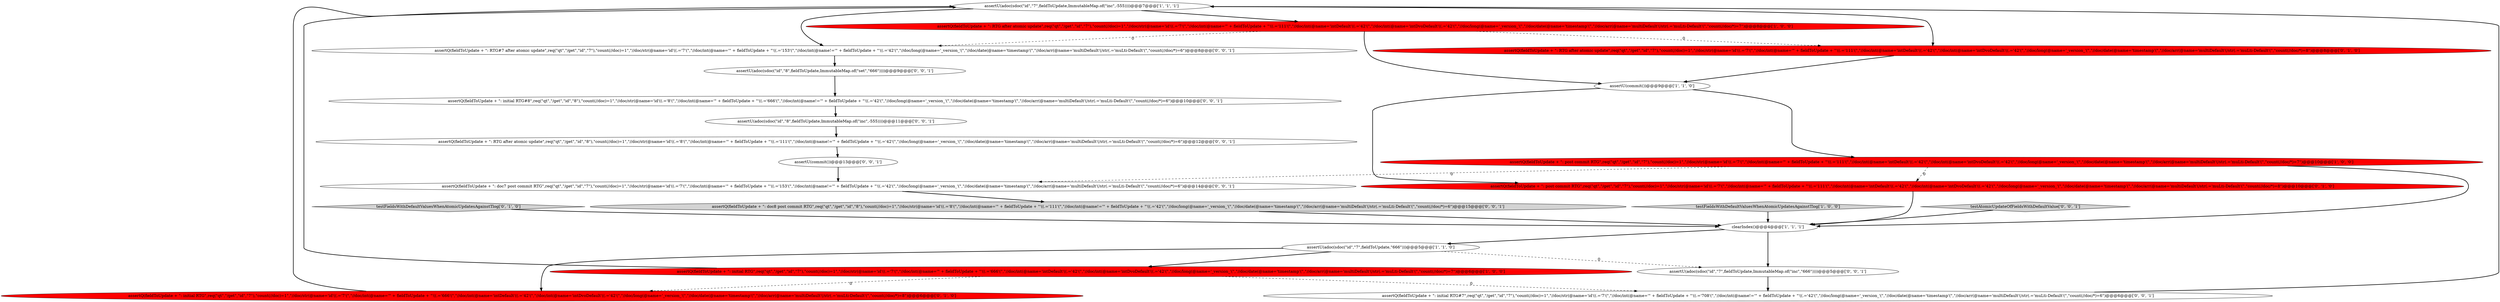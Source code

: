 digraph {
3 [style = filled, label = "assertU(adoc(sdoc(\"id\",\"7\",fieldToUpdate,ImmutableMap.of(\"inc\",-555))))@@@7@@@['1', '1', '1']", fillcolor = white, shape = ellipse image = "AAA0AAABBB1BBB"];
21 [style = filled, label = "assertU(adoc(sdoc(\"id\",\"7\",fieldToUpdate,ImmutableMap.of(\"inc\",\"666\"))))@@@5@@@['0', '0', '1']", fillcolor = white, shape = ellipse image = "AAA0AAABBB3BBB"];
10 [style = filled, label = "assertQ(fieldToUpdate + \": post commit RTG\",req(\"qt\",\"/get\",\"id\",\"7\"),\"count(//doc)=1\",\"//doc/str(@name='id'((.='7'(\",\"//doc/int(@name='\" + fieldToUpdate + \"'((.='111'(\",\"//doc/int(@name='intDefault'((.='42'(\",\"//doc/int(@name='intDvoDefault'((.='42'(\",\"//doc/long(@name='_version_'(\",\"//doc/date(@name='timestamp'(\",\"//doc/arr(@name='multiDefault'(/str(.='muLti-Default'(\",\"count(//doc/*)=8\")@@@10@@@['0', '1', '0']", fillcolor = red, shape = ellipse image = "AAA1AAABBB2BBB"];
7 [style = filled, label = "assertU(commit())@@@9@@@['1', '1', '0']", fillcolor = white, shape = ellipse image = "AAA0AAABBB1BBB"];
4 [style = filled, label = "assertU(adoc(sdoc(\"id\",\"7\",fieldToUpdate,\"666\")))@@@5@@@['1', '1', '0']", fillcolor = white, shape = ellipse image = "AAA0AAABBB1BBB"];
14 [style = filled, label = "assertU(adoc(sdoc(\"id\",\"8\",fieldToUpdate,ImmutableMap.of(\"inc\",-555))))@@@11@@@['0', '0', '1']", fillcolor = white, shape = ellipse image = "AAA0AAABBB3BBB"];
17 [style = filled, label = "testAtomicUpdateOfFieldsWithDefaultValue['0', '0', '1']", fillcolor = lightgray, shape = diamond image = "AAA0AAABBB3BBB"];
2 [style = filled, label = "clearIndex()@@@4@@@['1', '1', '1']", fillcolor = white, shape = ellipse image = "AAA0AAABBB1BBB"];
18 [style = filled, label = "assertQ(fieldToUpdate + \": doc7 post commit RTG\",req(\"qt\",\"/get\",\"id\",\"7\"),\"count(//doc)=1\",\"//doc/str(@name='id'((.='7'(\",\"//doc/int(@name='\" + fieldToUpdate + \"'((.='153'(\",\"//doc/int(@name!='\" + fieldToUpdate + \"'((.='42'(\",\"//doc/long(@name='_version_'(\",\"//doc/date(@name='timestamp'(\",\"//doc/arr(@name='multiDefault'(/str(.='muLti-Default'(\",\"count(//doc/*)=6\")@@@14@@@['0', '0', '1']", fillcolor = white, shape = ellipse image = "AAA0AAABBB3BBB"];
22 [style = filled, label = "assertQ(fieldToUpdate + \": doc8 post commit RTG\",req(\"qt\",\"/get\",\"id\",\"8\"),\"count(//doc)=1\",\"//doc/str(@name='id'((.='8'(\",\"//doc/int(@name='\" + fieldToUpdate + \"'((.='111'(\",\"//doc/int(@name!='\" + fieldToUpdate + \"'((.='42'(\",\"//doc/long(@name='_version_'(\",\"//doc/date(@name='timestamp'(\",\"//doc/arr(@name='multiDefault'(/str(.='muLti-Default'(\",\"count(//doc/*)=6\")@@@15@@@['0', '0', '1']", fillcolor = lightgray, shape = ellipse image = "AAA0AAABBB3BBB"];
20 [style = filled, label = "assertQ(fieldToUpdate + \": RTG#7 after atomic update\",req(\"qt\",\"/get\",\"id\",\"7\"),\"count(//doc)=1\",\"//doc/str(@name='id'((.='7'(\",\"//doc/int(@name='\" + fieldToUpdate + \"'((.='153'(\",\"//doc/int(@name!='\" + fieldToUpdate + \"'((.='42'(\",\"//doc/long(@name='_version_'(\",\"//doc/date(@name='timestamp'(\",\"//doc/arr(@name='multiDefault'(/str(.='muLti-Default'(\",\"count(//doc/*)=6\")@@@8@@@['0', '0', '1']", fillcolor = white, shape = ellipse image = "AAA0AAABBB3BBB"];
11 [style = filled, label = "testFieldsWithDefaultValuesWhenAtomicUpdatesAgainstTlog['0', '1', '0']", fillcolor = lightgray, shape = diamond image = "AAA0AAABBB2BBB"];
12 [style = filled, label = "assertQ(fieldToUpdate + \": RTG after atomic update\",req(\"qt\",\"/get\",\"id\",\"8\"),\"count(//doc)=1\",\"//doc/str(@name='id'((.='8'(\",\"//doc/int(@name='\" + fieldToUpdate + \"'((.='111'(\",\"//doc/int(@name!='\" + fieldToUpdate + \"'((.='42'(\",\"//doc/long(@name='_version_'(\",\"//doc/date(@name='timestamp'(\",\"//doc/arr(@name='multiDefault'(/str(.='muLti-Default'(\",\"count(//doc/*)=6\")@@@12@@@['0', '0', '1']", fillcolor = white, shape = ellipse image = "AAA0AAABBB3BBB"];
5 [style = filled, label = "assertQ(fieldToUpdate + \": post commit RTG\",req(\"qt\",\"/get\",\"id\",\"7\"),\"count(//doc)=1\",\"//doc/str(@name='id'((.='7'(\",\"//doc/int(@name='\" + fieldToUpdate + \"'((.='111'(\",\"//doc/int(@name='intDefault'((.='42'(\",\"//doc/int(@name='intDvoDefault'((.='42'(\",\"//doc/long(@name='_version_'(\",\"//doc/date(@name='timestamp'(\",\"//doc/arr(@name='multiDefault'(/str(.='muLti-Default'(\",\"count(//doc/*)=7\")@@@10@@@['1', '0', '0']", fillcolor = red, shape = ellipse image = "AAA1AAABBB1BBB"];
8 [style = filled, label = "assertQ(fieldToUpdate + \": initial RTG\",req(\"qt\",\"/get\",\"id\",\"7\"),\"count(//doc)=1\",\"//doc/str(@name='id'((.='7'(\",\"//doc/int(@name='\" + fieldToUpdate + \"'((.='666'(\",\"//doc/int(@name='intDefault'((.='42'(\",\"//doc/int(@name='intDvoDefault'((.='42'(\",\"//doc/long(@name='_version_'(\",\"//doc/date(@name='timestamp'(\",\"//doc/arr(@name='multiDefault'(/str(.='muLti-Default'(\",\"count(//doc/*)=8\")@@@6@@@['0', '1', '0']", fillcolor = red, shape = ellipse image = "AAA1AAABBB2BBB"];
19 [style = filled, label = "assertU(commit())@@@13@@@['0', '0', '1']", fillcolor = white, shape = ellipse image = "AAA0AAABBB3BBB"];
0 [style = filled, label = "assertQ(fieldToUpdate + \": RTG after atomic update\",req(\"qt\",\"/get\",\"id\",\"7\"),\"count(//doc)=1\",\"//doc/str(@name='id'((.='7'(\",\"//doc/int(@name='\" + fieldToUpdate + \"'((.='111'(\",\"//doc/int(@name='intDefault'((.='42'(\",\"//doc/int(@name='intDvoDefault'((.='42'(\",\"//doc/long(@name='_version_'(\",\"//doc/date(@name='timestamp'(\",\"//doc/arr(@name='multiDefault'(/str(.='muLti-Default'(\",\"count(//doc/*)=7\")@@@8@@@['1', '0', '0']", fillcolor = red, shape = ellipse image = "AAA1AAABBB1BBB"];
9 [style = filled, label = "assertQ(fieldToUpdate + \": RTG after atomic update\",req(\"qt\",\"/get\",\"id\",\"7\"),\"count(//doc)=1\",\"//doc/str(@name='id'((.='7'(\",\"//doc/int(@name='\" + fieldToUpdate + \"'((.='111'(\",\"//doc/int(@name='intDefault'((.='42'(\",\"//doc/int(@name='intDvoDefault'((.='42'(\",\"//doc/long(@name='_version_'(\",\"//doc/date(@name='timestamp'(\",\"//doc/arr(@name='multiDefault'(/str(.='muLti-Default'(\",\"count(//doc/*)=8\")@@@8@@@['0', '1', '0']", fillcolor = red, shape = ellipse image = "AAA1AAABBB2BBB"];
1 [style = filled, label = "testFieldsWithDefaultValuesWhenAtomicUpdatesAgainstTlog['1', '0', '0']", fillcolor = lightgray, shape = diamond image = "AAA0AAABBB1BBB"];
15 [style = filled, label = "assertQ(fieldToUpdate + \": initial RTG#7\",req(\"qt\",\"/get\",\"id\",\"7\"),\"count(//doc)=1\",\"//doc/str(@name='id'((.='7'(\",\"//doc/int(@name='\" + fieldToUpdate + \"'((.='708'(\",\"//doc/int(@name!='\" + fieldToUpdate + \"'((.='42'(\",\"//doc/long(@name='_version_'(\",\"//doc/date(@name='timestamp'(\",\"//doc/arr(@name='multiDefault'(/str(.='muLti-Default'(\",\"count(//doc/*)=6\")@@@6@@@['0', '0', '1']", fillcolor = white, shape = ellipse image = "AAA0AAABBB3BBB"];
6 [style = filled, label = "assertQ(fieldToUpdate + \": initial RTG\",req(\"qt\",\"/get\",\"id\",\"7\"),\"count(//doc)=1\",\"//doc/str(@name='id'((.='7'(\",\"//doc/int(@name='\" + fieldToUpdate + \"'((.='666'(\",\"//doc/int(@name='intDefault'((.='42'(\",\"//doc/int(@name='intDvoDefault'((.='42'(\",\"//doc/long(@name='_version_'(\",\"//doc/date(@name='timestamp'(\",\"//doc/arr(@name='multiDefault'(/str(.='muLti-Default'(\",\"count(//doc/*)=7\")@@@6@@@['1', '0', '0']", fillcolor = red, shape = ellipse image = "AAA1AAABBB1BBB"];
13 [style = filled, label = "assertQ(fieldToUpdate + \": initial RTG#8\",req(\"qt\",\"/get\",\"id\",\"8\"),\"count(//doc)=1\",\"//doc/str(@name='id'((.='8'(\",\"//doc/int(@name='\" + fieldToUpdate + \"'((.='666'(\",\"//doc/int(@name!='\" + fieldToUpdate + \"'((.='42'(\",\"//doc/long(@name='_version_'(\",\"//doc/date(@name='timestamp'(\",\"//doc/arr(@name='multiDefault'(/str(.='muLti-Default'(\",\"count(//doc/*)=6\")@@@10@@@['0', '0', '1']", fillcolor = white, shape = ellipse image = "AAA0AAABBB3BBB"];
16 [style = filled, label = "assertU(adoc(sdoc(\"id\",\"8\",fieldToUpdate,ImmutableMap.of(\"set\",\"666\"))))@@@9@@@['0', '0', '1']", fillcolor = white, shape = ellipse image = "AAA0AAABBB3BBB"];
6->3 [style = bold, label=""];
16->13 [style = bold, label=""];
19->18 [style = bold, label=""];
6->8 [style = dashed, label="0"];
22->2 [style = bold, label=""];
4->6 [style = bold, label=""];
7->10 [style = bold, label=""];
21->15 [style = bold, label=""];
8->3 [style = bold, label=""];
9->7 [style = bold, label=""];
15->3 [style = bold, label=""];
4->21 [style = dashed, label="0"];
2->4 [style = bold, label=""];
0->20 [style = dashed, label="0"];
5->18 [style = dashed, label="0"];
11->2 [style = bold, label=""];
3->0 [style = bold, label=""];
0->7 [style = bold, label=""];
3->9 [style = bold, label=""];
5->2 [style = bold, label=""];
7->5 [style = bold, label=""];
3->20 [style = bold, label=""];
18->22 [style = bold, label=""];
20->16 [style = bold, label=""];
17->2 [style = bold, label=""];
5->10 [style = dashed, label="0"];
6->15 [style = dashed, label="0"];
2->21 [style = bold, label=""];
14->12 [style = bold, label=""];
4->8 [style = bold, label=""];
10->2 [style = bold, label=""];
1->2 [style = bold, label=""];
0->9 [style = dashed, label="0"];
12->19 [style = bold, label=""];
13->14 [style = bold, label=""];
}
